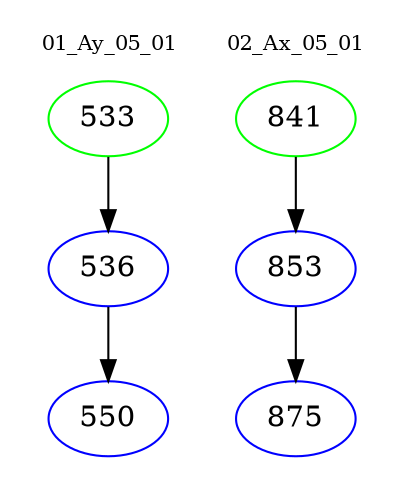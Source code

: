 digraph{
subgraph cluster_0 {
color = white
label = "01_Ay_05_01";
fontsize=10;
T0_533 [label="533", color="green"]
T0_533 -> T0_536 [color="black"]
T0_536 [label="536", color="blue"]
T0_536 -> T0_550 [color="black"]
T0_550 [label="550", color="blue"]
}
subgraph cluster_1 {
color = white
label = "02_Ax_05_01";
fontsize=10;
T1_841 [label="841", color="green"]
T1_841 -> T1_853 [color="black"]
T1_853 [label="853", color="blue"]
T1_853 -> T1_875 [color="black"]
T1_875 [label="875", color="blue"]
}
}

